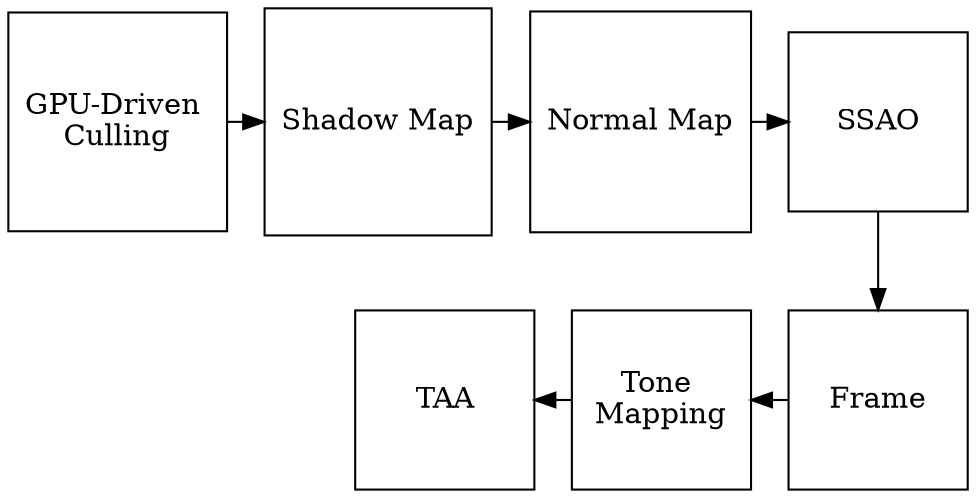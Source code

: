 digraph G {
    splines="FALSE";

    /* Entities */
    GDC [label="GPU-Driven \nCulling", shape="square",width=1.2]
    SM [label="Shadow Map", shape="square",width=1.2]
    NM [label="Normal Map", shape="square",width=1.2]
    SSAO [label="SSAO", shape="square", width=1.2]
    Fr [label="Frame", shape="square", width=1.2]
    TM [label="Tone \nMapping", shape="square",width=1.2]
    TAA [label="TAA", shape="square",width=1.2]
    
    /* Relationships */
    GDC->SM->NM->SSAO
    SSAO->Fr
    TM->Fr[dir=back]
    TAA->TM[dir=back]

    /* Ranks */
    { rank=same; GDC; SM; NM; SSAO};
    { rank=same; Fr; TM; TAA};
}